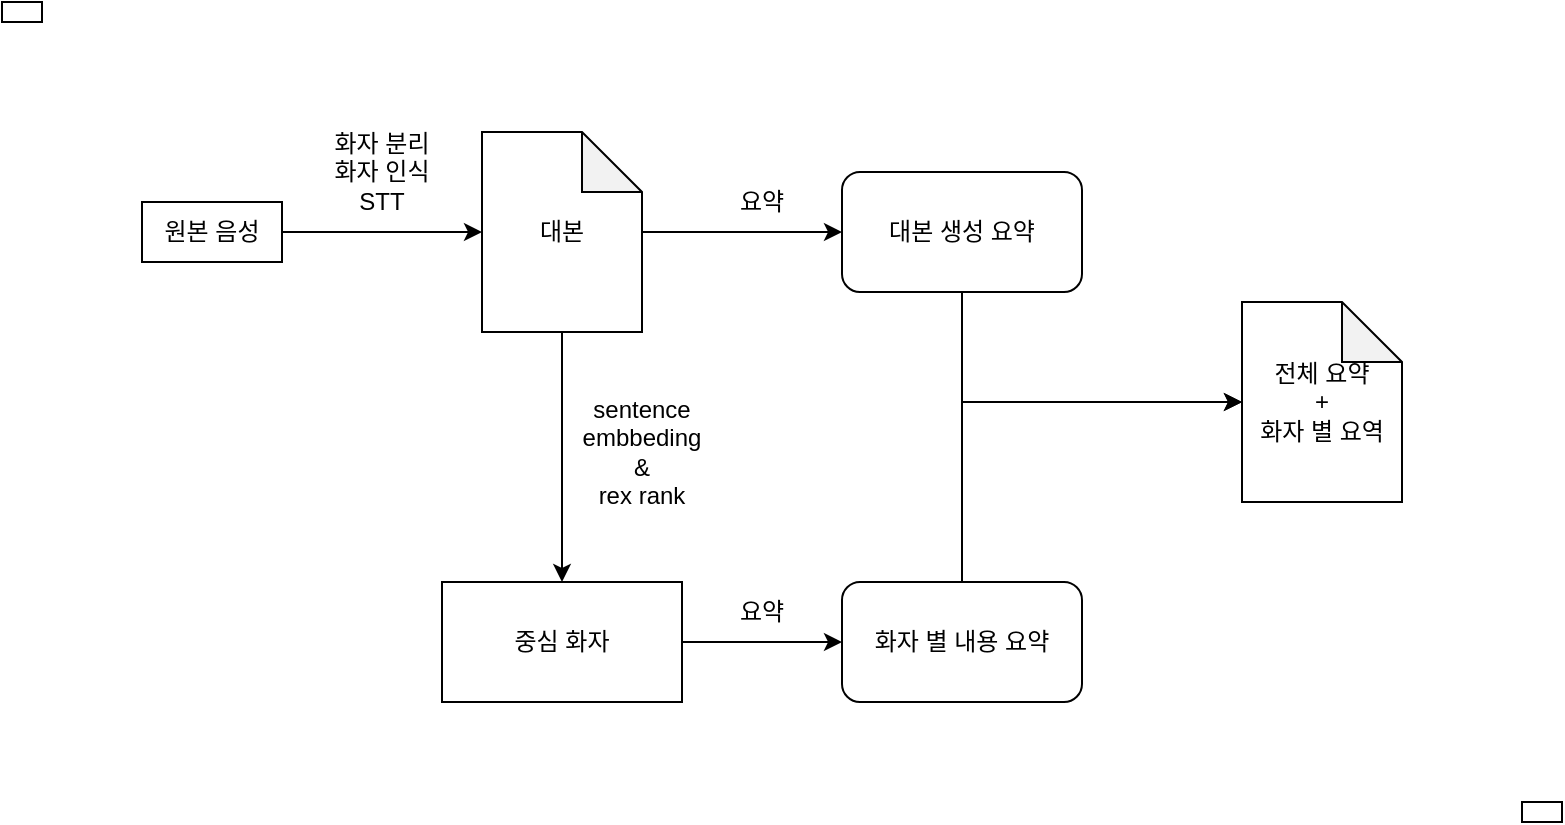 <mxfile version="21.2.7" type="device">
  <diagram name="페이지-1" id="ilTycXGcQEC7P1KjRxtY">
    <mxGraphModel dx="1050" dy="491" grid="1" gridSize="10" guides="1" tooltips="1" connect="1" arrows="1" fold="1" page="1" pageScale="1" pageWidth="827" pageHeight="1169" math="0" shadow="0">
      <root>
        <mxCell id="0" />
        <mxCell id="1" parent="0" />
        <mxCell id="XiqdvJZgYnGLgTElsW7T-5" style="edgeStyle=orthogonalEdgeStyle;rounded=0;orthogonalLoop=1;jettySize=auto;html=1;exitX=1;exitY=0.5;exitDx=0;exitDy=0;entryX=0;entryY=0.5;entryDx=0;entryDy=0;entryPerimeter=0;" edge="1" parent="1" source="XiqdvJZgYnGLgTElsW7T-1" target="XiqdvJZgYnGLgTElsW7T-2">
          <mxGeometry relative="1" as="geometry" />
        </mxCell>
        <mxCell id="XiqdvJZgYnGLgTElsW7T-1" value="원본 음성" style="rounded=0;whiteSpace=wrap;html=1;" vertex="1" parent="1">
          <mxGeometry x="90" y="110" width="70" height="30" as="geometry" />
        </mxCell>
        <mxCell id="XiqdvJZgYnGLgTElsW7T-9" value="" style="edgeStyle=orthogonalEdgeStyle;rounded=0;orthogonalLoop=1;jettySize=auto;html=1;" edge="1" parent="1" source="XiqdvJZgYnGLgTElsW7T-2" target="XiqdvJZgYnGLgTElsW7T-8">
          <mxGeometry relative="1" as="geometry" />
        </mxCell>
        <mxCell id="XiqdvJZgYnGLgTElsW7T-11" value="" style="edgeStyle=orthogonalEdgeStyle;rounded=0;orthogonalLoop=1;jettySize=auto;html=1;" edge="1" parent="1" source="XiqdvJZgYnGLgTElsW7T-2" target="XiqdvJZgYnGLgTElsW7T-10">
          <mxGeometry relative="1" as="geometry" />
        </mxCell>
        <mxCell id="XiqdvJZgYnGLgTElsW7T-2" value="대본" style="shape=note;whiteSpace=wrap;html=1;backgroundOutline=1;darkOpacity=0.05;" vertex="1" parent="1">
          <mxGeometry x="260" y="75" width="80" height="100" as="geometry" />
        </mxCell>
        <mxCell id="XiqdvJZgYnGLgTElsW7T-21" style="edgeStyle=orthogonalEdgeStyle;rounded=0;orthogonalLoop=1;jettySize=auto;html=1;exitX=0.5;exitY=1;exitDx=0;exitDy=0;entryX=0;entryY=0.5;entryDx=0;entryDy=0;entryPerimeter=0;" edge="1" parent="1" source="XiqdvJZgYnGLgTElsW7T-8" target="XiqdvJZgYnGLgTElsW7T-20">
          <mxGeometry relative="1" as="geometry" />
        </mxCell>
        <mxCell id="XiqdvJZgYnGLgTElsW7T-8" value="대본 생성 요약" style="rounded=1;whiteSpace=wrap;html=1;" vertex="1" parent="1">
          <mxGeometry x="440" y="95" width="120" height="60" as="geometry" />
        </mxCell>
        <mxCell id="XiqdvJZgYnGLgTElsW7T-13" value="" style="edgeStyle=orthogonalEdgeStyle;rounded=0;orthogonalLoop=1;jettySize=auto;html=1;" edge="1" parent="1" source="XiqdvJZgYnGLgTElsW7T-10" target="XiqdvJZgYnGLgTElsW7T-12">
          <mxGeometry relative="1" as="geometry" />
        </mxCell>
        <mxCell id="XiqdvJZgYnGLgTElsW7T-10" value="중심 화자" style="whiteSpace=wrap;html=1;" vertex="1" parent="1">
          <mxGeometry x="240" y="300" width="120" height="60" as="geometry" />
        </mxCell>
        <mxCell id="XiqdvJZgYnGLgTElsW7T-22" style="edgeStyle=orthogonalEdgeStyle;rounded=0;orthogonalLoop=1;jettySize=auto;html=1;exitX=0.5;exitY=0;exitDx=0;exitDy=0;" edge="1" parent="1" source="XiqdvJZgYnGLgTElsW7T-12">
          <mxGeometry relative="1" as="geometry">
            <mxPoint x="640" y="210" as="targetPoint" />
            <Array as="points">
              <mxPoint x="500" y="210" />
            </Array>
          </mxGeometry>
        </mxCell>
        <mxCell id="XiqdvJZgYnGLgTElsW7T-12" value="화자 별 내용 요약" style="rounded=1;whiteSpace=wrap;html=1;" vertex="1" parent="1">
          <mxGeometry x="440" y="300" width="120" height="60" as="geometry" />
        </mxCell>
        <mxCell id="XiqdvJZgYnGLgTElsW7T-14" value="화자 분리&lt;br&gt;화자 인식&lt;br&gt;STT" style="text;html=1;strokeColor=none;fillColor=none;align=center;verticalAlign=middle;whiteSpace=wrap;rounded=0;" vertex="1" parent="1">
          <mxGeometry x="180" y="80" width="60" height="30" as="geometry" />
        </mxCell>
        <mxCell id="XiqdvJZgYnGLgTElsW7T-18" value="sentence embbeding&lt;br&gt;&amp;amp;&lt;br&gt;rex rank" style="text;html=1;strokeColor=none;fillColor=none;align=center;verticalAlign=middle;whiteSpace=wrap;rounded=0;" vertex="1" parent="1">
          <mxGeometry x="290" y="220" width="100" height="30" as="geometry" />
        </mxCell>
        <mxCell id="XiqdvJZgYnGLgTElsW7T-20" value="전체 요약&lt;br&gt;+&lt;br&gt;화자 별 요역" style="shape=note;whiteSpace=wrap;html=1;backgroundOutline=1;darkOpacity=0.05;" vertex="1" parent="1">
          <mxGeometry x="640" y="160" width="80" height="100" as="geometry" />
        </mxCell>
        <mxCell id="XiqdvJZgYnGLgTElsW7T-23" value="요약" style="text;html=1;strokeColor=none;fillColor=none;align=center;verticalAlign=middle;whiteSpace=wrap;rounded=0;" vertex="1" parent="1">
          <mxGeometry x="370" y="95" width="60" height="30" as="geometry" />
        </mxCell>
        <mxCell id="XiqdvJZgYnGLgTElsW7T-24" value="요약" style="text;html=1;strokeColor=none;fillColor=none;align=center;verticalAlign=middle;whiteSpace=wrap;rounded=0;" vertex="1" parent="1">
          <mxGeometry x="370" y="300" width="60" height="30" as="geometry" />
        </mxCell>
        <mxCell id="XiqdvJZgYnGLgTElsW7T-25" value="" style="rounded=0;whiteSpace=wrap;html=1;" vertex="1" parent="1">
          <mxGeometry x="20" y="10" width="20" height="10" as="geometry" />
        </mxCell>
        <mxCell id="XiqdvJZgYnGLgTElsW7T-26" value="" style="rounded=0;whiteSpace=wrap;html=1;" vertex="1" parent="1">
          <mxGeometry x="780" y="410" width="20" height="10" as="geometry" />
        </mxCell>
      </root>
    </mxGraphModel>
  </diagram>
</mxfile>
